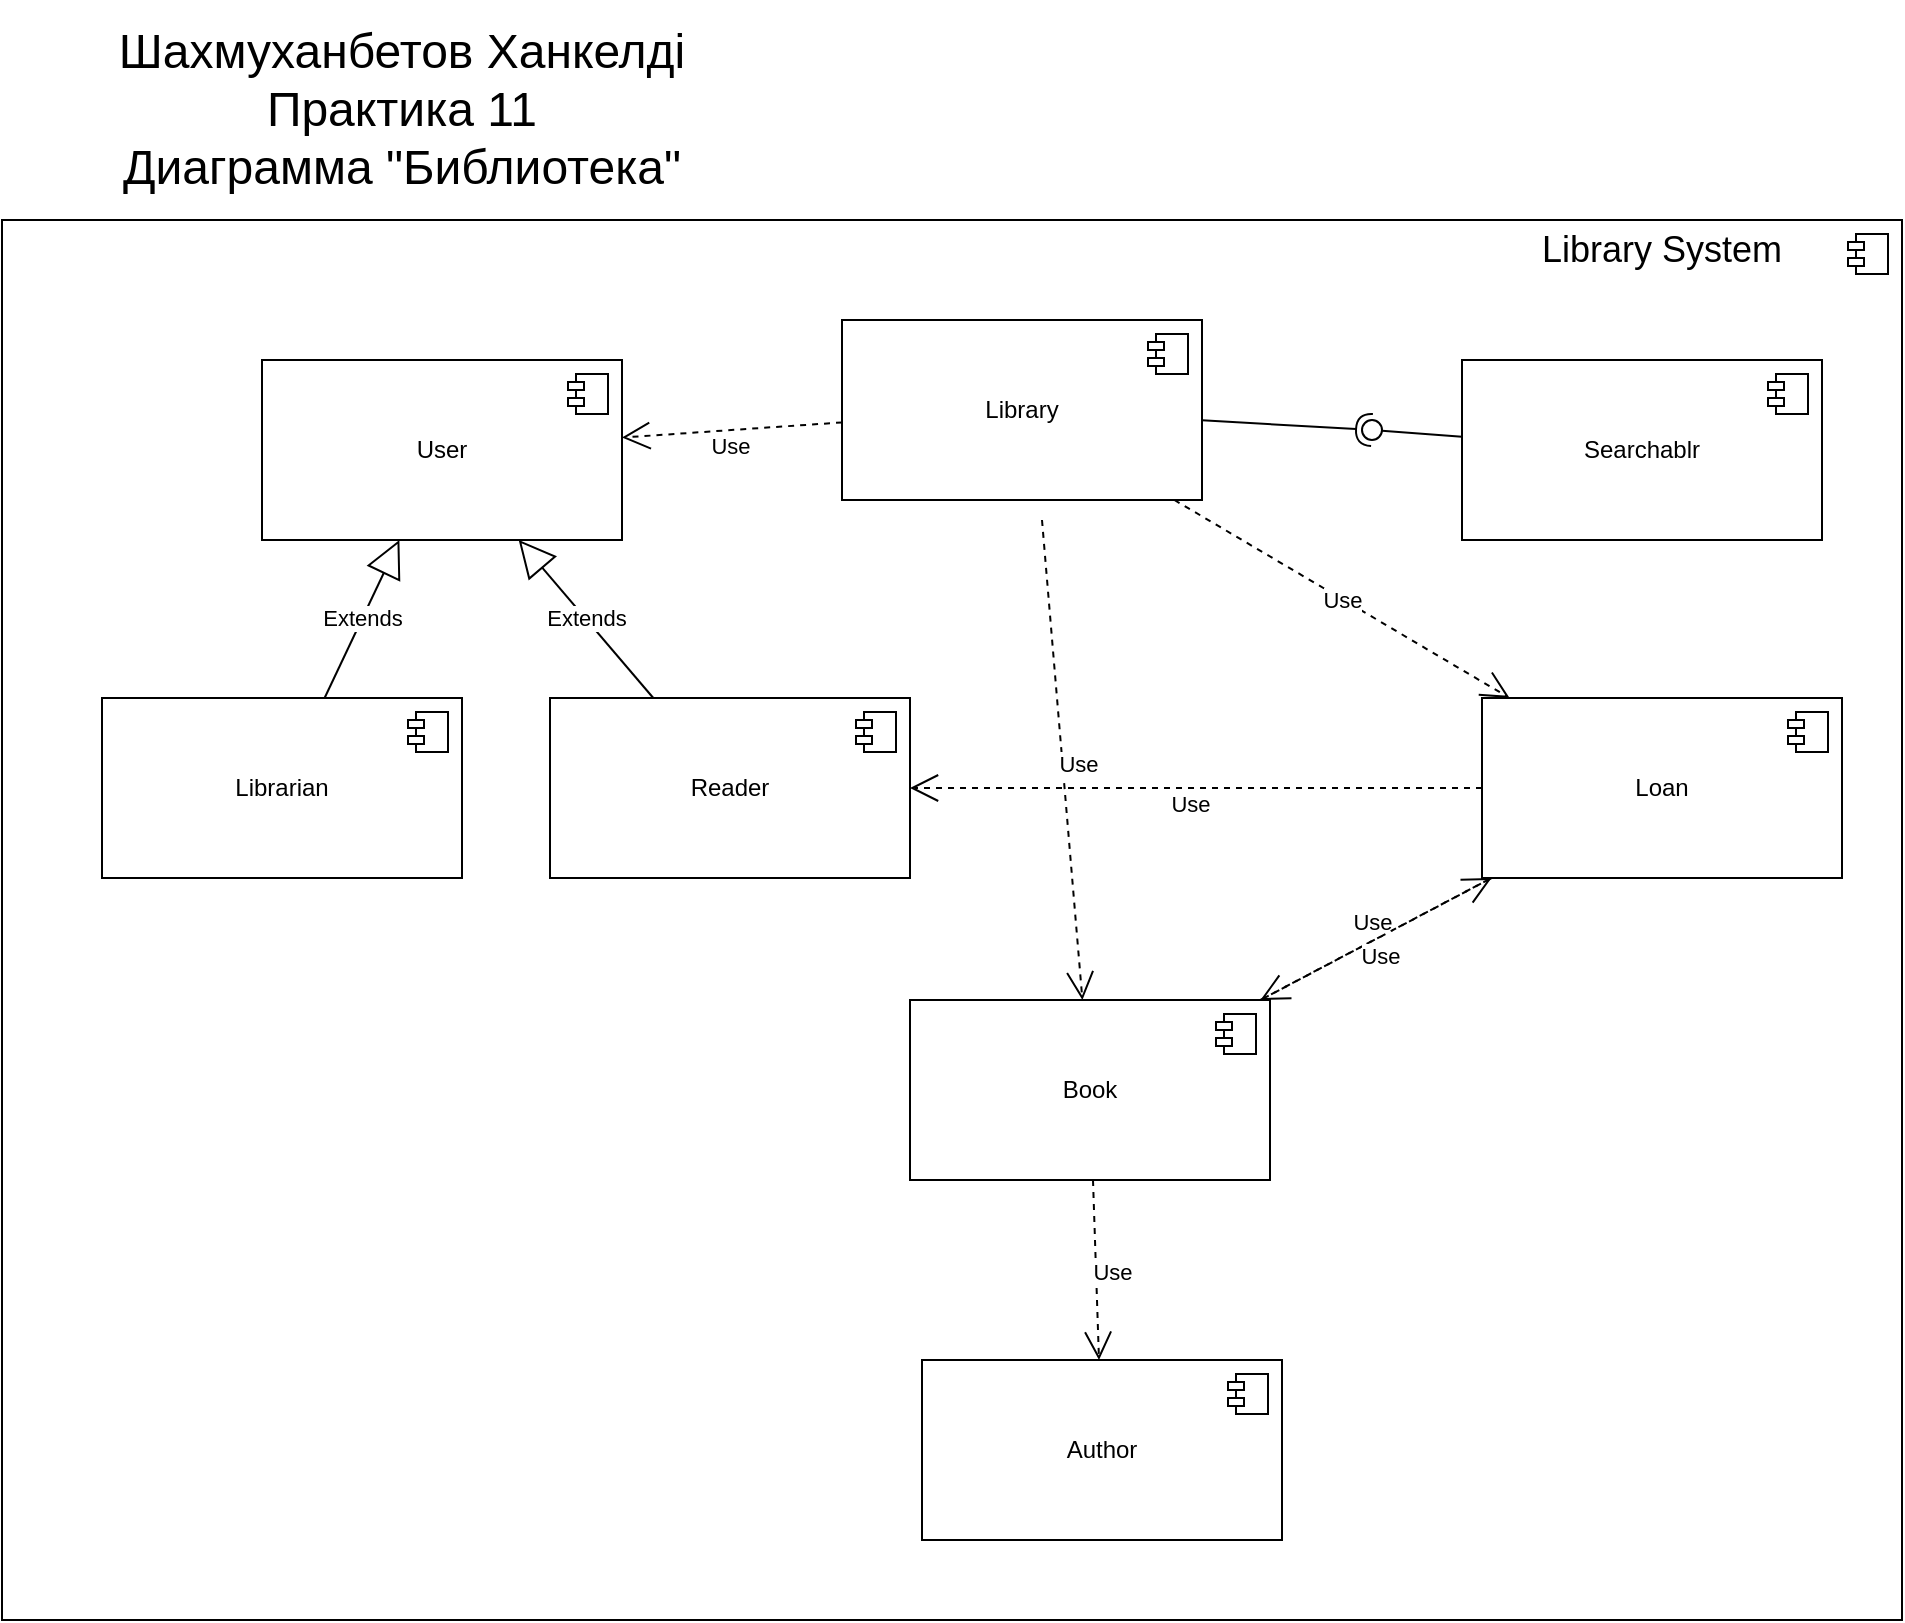 <mxfile version="24.7.17">
  <diagram id="C5RBs43oDa-KdzZeNtuy" name="Page-1">
    <mxGraphModel dx="3407" dy="1242" grid="1" gridSize="10" guides="1" tooltips="1" connect="1" arrows="1" fold="1" page="1" pageScale="1" pageWidth="827" pageHeight="1169" math="0" shadow="0">
      <root>
        <mxCell id="WIyWlLk6GJQsqaUBKTNV-0" />
        <mxCell id="WIyWlLk6GJQsqaUBKTNV-1" parent="WIyWlLk6GJQsqaUBKTNV-0" />
        <mxCell id="Uue40vRSyYh73GjofIKc-29" value="" style="html=1;dropTarget=0;whiteSpace=wrap;" vertex="1" parent="WIyWlLk6GJQsqaUBKTNV-1">
          <mxGeometry x="-40" y="210" width="950" height="700" as="geometry" />
        </mxCell>
        <mxCell id="Uue40vRSyYh73GjofIKc-30" value="" style="shape=module;jettyWidth=8;jettyHeight=4;" vertex="1" parent="Uue40vRSyYh73GjofIKc-29">
          <mxGeometry x="1" width="20" height="20" relative="1" as="geometry">
            <mxPoint x="-27" y="7" as="offset" />
          </mxGeometry>
        </mxCell>
        <mxCell id="7lpZ8PjZCRHS7VuvmLVK-45" value="&lt;font style=&quot;font-size: 24px;&quot;&gt;Шахмуханбетов Ханкелді&lt;/font&gt;&lt;div&gt;&lt;font style=&quot;font-size: 24px;&quot;&gt;Практика 11&lt;/font&gt;&lt;/div&gt;&lt;div&gt;&lt;font style=&quot;font-size: 24px;&quot;&gt;Диаграмма &quot;Библиотека&quot;&lt;/font&gt;&lt;/div&gt;" style="text;html=1;align=center;verticalAlign=middle;whiteSpace=wrap;rounded=0;" parent="WIyWlLk6GJQsqaUBKTNV-1" vertex="1">
          <mxGeometry y="100" width="320" height="110" as="geometry" />
        </mxCell>
        <mxCell id="Uue40vRSyYh73GjofIKc-0" value="Library" style="html=1;dropTarget=0;whiteSpace=wrap;" vertex="1" parent="WIyWlLk6GJQsqaUBKTNV-1">
          <mxGeometry x="380" y="260" width="180" height="90" as="geometry" />
        </mxCell>
        <mxCell id="Uue40vRSyYh73GjofIKc-1" value="" style="shape=module;jettyWidth=8;jettyHeight=4;" vertex="1" parent="Uue40vRSyYh73GjofIKc-0">
          <mxGeometry x="1" width="20" height="20" relative="1" as="geometry">
            <mxPoint x="-27" y="7" as="offset" />
          </mxGeometry>
        </mxCell>
        <mxCell id="Uue40vRSyYh73GjofIKc-2" value="Loan" style="html=1;dropTarget=0;whiteSpace=wrap;" vertex="1" parent="WIyWlLk6GJQsqaUBKTNV-1">
          <mxGeometry x="700" y="449" width="180" height="90" as="geometry" />
        </mxCell>
        <mxCell id="Uue40vRSyYh73GjofIKc-3" value="" style="shape=module;jettyWidth=8;jettyHeight=4;" vertex="1" parent="Uue40vRSyYh73GjofIKc-2">
          <mxGeometry x="1" width="20" height="20" relative="1" as="geometry">
            <mxPoint x="-27" y="7" as="offset" />
          </mxGeometry>
        </mxCell>
        <mxCell id="Uue40vRSyYh73GjofIKc-4" value="User" style="html=1;dropTarget=0;whiteSpace=wrap;" vertex="1" parent="WIyWlLk6GJQsqaUBKTNV-1">
          <mxGeometry x="90" y="280" width="180" height="90" as="geometry" />
        </mxCell>
        <mxCell id="Uue40vRSyYh73GjofIKc-5" value="" style="shape=module;jettyWidth=8;jettyHeight=4;" vertex="1" parent="Uue40vRSyYh73GjofIKc-4">
          <mxGeometry x="1" width="20" height="20" relative="1" as="geometry">
            <mxPoint x="-27" y="7" as="offset" />
          </mxGeometry>
        </mxCell>
        <mxCell id="Uue40vRSyYh73GjofIKc-6" value="Searchablr" style="html=1;dropTarget=0;whiteSpace=wrap;" vertex="1" parent="WIyWlLk6GJQsqaUBKTNV-1">
          <mxGeometry x="690" y="280" width="180" height="90" as="geometry" />
        </mxCell>
        <mxCell id="Uue40vRSyYh73GjofIKc-7" value="" style="shape=module;jettyWidth=8;jettyHeight=4;" vertex="1" parent="Uue40vRSyYh73GjofIKc-6">
          <mxGeometry x="1" width="20" height="20" relative="1" as="geometry">
            <mxPoint x="-27" y="7" as="offset" />
          </mxGeometry>
        </mxCell>
        <mxCell id="Uue40vRSyYh73GjofIKc-8" value="Reader" style="html=1;dropTarget=0;whiteSpace=wrap;" vertex="1" parent="WIyWlLk6GJQsqaUBKTNV-1">
          <mxGeometry x="234" y="449" width="180" height="90" as="geometry" />
        </mxCell>
        <mxCell id="Uue40vRSyYh73GjofIKc-9" value="" style="shape=module;jettyWidth=8;jettyHeight=4;" vertex="1" parent="Uue40vRSyYh73GjofIKc-8">
          <mxGeometry x="1" width="20" height="20" relative="1" as="geometry">
            <mxPoint x="-27" y="7" as="offset" />
          </mxGeometry>
        </mxCell>
        <mxCell id="Uue40vRSyYh73GjofIKc-10" value="Book" style="html=1;dropTarget=0;whiteSpace=wrap;" vertex="1" parent="WIyWlLk6GJQsqaUBKTNV-1">
          <mxGeometry x="414" y="600" width="180" height="90" as="geometry" />
        </mxCell>
        <mxCell id="Uue40vRSyYh73GjofIKc-11" value="" style="shape=module;jettyWidth=8;jettyHeight=4;" vertex="1" parent="Uue40vRSyYh73GjofIKc-10">
          <mxGeometry x="1" width="20" height="20" relative="1" as="geometry">
            <mxPoint x="-27" y="7" as="offset" />
          </mxGeometry>
        </mxCell>
        <mxCell id="Uue40vRSyYh73GjofIKc-12" value="Librarian" style="html=1;dropTarget=0;whiteSpace=wrap;" vertex="1" parent="WIyWlLk6GJQsqaUBKTNV-1">
          <mxGeometry x="10" y="449" width="180" height="90" as="geometry" />
        </mxCell>
        <mxCell id="Uue40vRSyYh73GjofIKc-13" value="" style="shape=module;jettyWidth=8;jettyHeight=4;" vertex="1" parent="Uue40vRSyYh73GjofIKc-12">
          <mxGeometry x="1" width="20" height="20" relative="1" as="geometry">
            <mxPoint x="-27" y="7" as="offset" />
          </mxGeometry>
        </mxCell>
        <mxCell id="Uue40vRSyYh73GjofIKc-14" value="Author" style="html=1;dropTarget=0;whiteSpace=wrap;" vertex="1" parent="WIyWlLk6GJQsqaUBKTNV-1">
          <mxGeometry x="420" y="780" width="180" height="90" as="geometry" />
        </mxCell>
        <mxCell id="Uue40vRSyYh73GjofIKc-15" value="" style="shape=module;jettyWidth=8;jettyHeight=4;" vertex="1" parent="Uue40vRSyYh73GjofIKc-14">
          <mxGeometry x="1" width="20" height="20" relative="1" as="geometry">
            <mxPoint x="-27" y="7" as="offset" />
          </mxGeometry>
        </mxCell>
        <mxCell id="Uue40vRSyYh73GjofIKc-16" value="" style="rounded=0;orthogonalLoop=1;jettySize=auto;html=1;endArrow=halfCircle;endFill=0;endSize=6;strokeWidth=1;sketch=0;" edge="1" target="Uue40vRSyYh73GjofIKc-18" parent="WIyWlLk6GJQsqaUBKTNV-1" source="Uue40vRSyYh73GjofIKc-0">
          <mxGeometry relative="1" as="geometry">
            <mxPoint x="580" y="365" as="sourcePoint" />
          </mxGeometry>
        </mxCell>
        <mxCell id="Uue40vRSyYh73GjofIKc-17" value="" style="rounded=0;orthogonalLoop=1;jettySize=auto;html=1;endArrow=oval;endFill=0;sketch=0;sourcePerimeterSpacing=0;targetPerimeterSpacing=0;endSize=10;" edge="1" target="Uue40vRSyYh73GjofIKc-18" parent="WIyWlLk6GJQsqaUBKTNV-1" source="Uue40vRSyYh73GjofIKc-6">
          <mxGeometry relative="1" as="geometry">
            <mxPoint x="540" y="365" as="sourcePoint" />
          </mxGeometry>
        </mxCell>
        <mxCell id="Uue40vRSyYh73GjofIKc-18" value="" style="ellipse;whiteSpace=wrap;html=1;align=center;aspect=fixed;fillColor=none;strokeColor=none;resizable=0;perimeter=centerPerimeter;rotatable=0;allowArrows=0;points=[];outlineConnect=1;" vertex="1" parent="WIyWlLk6GJQsqaUBKTNV-1">
          <mxGeometry x="640" y="310" width="10" height="10" as="geometry" />
        </mxCell>
        <mxCell id="Uue40vRSyYh73GjofIKc-19" value="Use" style="endArrow=open;endSize=12;dashed=1;html=1;rounded=0;" edge="1" parent="WIyWlLk6GJQsqaUBKTNV-1" source="Uue40vRSyYh73GjofIKc-0" target="Uue40vRSyYh73GjofIKc-2">
          <mxGeometry width="160" relative="1" as="geometry">
            <mxPoint x="220" y="390" as="sourcePoint" />
            <mxPoint x="380" y="390" as="targetPoint" />
          </mxGeometry>
        </mxCell>
        <mxCell id="Uue40vRSyYh73GjofIKc-20" value="Use" style="endArrow=open;endSize=12;dashed=1;html=1;rounded=0;" edge="1" parent="WIyWlLk6GJQsqaUBKTNV-1" source="Uue40vRSyYh73GjofIKc-0" target="Uue40vRSyYh73GjofIKc-4">
          <mxGeometry x="0.035" y="8" width="160" relative="1" as="geometry">
            <mxPoint x="430" y="370" as="sourcePoint" />
            <mxPoint x="320" y="440" as="targetPoint" />
            <mxPoint as="offset" />
          </mxGeometry>
        </mxCell>
        <mxCell id="Uue40vRSyYh73GjofIKc-21" value="Use" style="endArrow=open;endSize=12;dashed=1;html=1;rounded=0;" edge="1" parent="WIyWlLk6GJQsqaUBKTNV-1" target="Uue40vRSyYh73GjofIKc-10">
          <mxGeometry x="0.024" y="8" width="160" relative="1" as="geometry">
            <mxPoint x="480" y="360" as="sourcePoint" />
            <mxPoint x="504" y="460" as="targetPoint" />
            <mxPoint as="offset" />
          </mxGeometry>
        </mxCell>
        <mxCell id="Uue40vRSyYh73GjofIKc-22" value="Use" style="endArrow=open;endSize=12;dashed=1;html=1;rounded=0;" edge="1" parent="WIyWlLk6GJQsqaUBKTNV-1" source="Uue40vRSyYh73GjofIKc-10" target="Uue40vRSyYh73GjofIKc-14">
          <mxGeometry x="0.035" y="8" width="160" relative="1" as="geometry">
            <mxPoint x="693" y="550" as="sourcePoint" />
            <mxPoint x="687" y="650" as="targetPoint" />
            <mxPoint as="offset" />
          </mxGeometry>
        </mxCell>
        <mxCell id="Uue40vRSyYh73GjofIKc-23" value="Use" style="endArrow=open;endSize=12;dashed=1;html=1;rounded=0;" edge="1" parent="WIyWlLk6GJQsqaUBKTNV-1" source="Uue40vRSyYh73GjofIKc-10" target="Uue40vRSyYh73GjofIKc-2">
          <mxGeometry x="0.035" y="8" width="160" relative="1" as="geometry">
            <mxPoint x="360" y="690" as="sourcePoint" />
            <mxPoint x="494" y="770" as="targetPoint" />
            <mxPoint as="offset" />
          </mxGeometry>
        </mxCell>
        <mxCell id="Uue40vRSyYh73GjofIKc-25" value="Extends" style="endArrow=block;endSize=16;endFill=0;html=1;rounded=0;" edge="1" parent="WIyWlLk6GJQsqaUBKTNV-1" source="Uue40vRSyYh73GjofIKc-12" target="Uue40vRSyYh73GjofIKc-4">
          <mxGeometry x="0.008" width="160" relative="1" as="geometry">
            <mxPoint x="630" y="580" as="sourcePoint" />
            <mxPoint x="790" y="580" as="targetPoint" />
            <mxPoint as="offset" />
          </mxGeometry>
        </mxCell>
        <mxCell id="Uue40vRSyYh73GjofIKc-26" value="Extends" style="endArrow=block;endSize=16;endFill=0;html=1;rounded=0;" edge="1" parent="WIyWlLk6GJQsqaUBKTNV-1" source="Uue40vRSyYh73GjofIKc-8" target="Uue40vRSyYh73GjofIKc-4">
          <mxGeometry width="160" relative="1" as="geometry">
            <mxPoint x="640" y="617" as="sourcePoint" />
            <mxPoint x="160" y="620" as="targetPoint" />
          </mxGeometry>
        </mxCell>
        <mxCell id="Uue40vRSyYh73GjofIKc-27" value="Use" style="endArrow=open;endSize=12;dashed=1;html=1;rounded=0;" edge="1" parent="WIyWlLk6GJQsqaUBKTNV-1" source="Uue40vRSyYh73GjofIKc-2" target="Uue40vRSyYh73GjofIKc-10">
          <mxGeometry x="0.035" y="8" width="160" relative="1" as="geometry">
            <mxPoint x="600" y="627" as="sourcePoint" />
            <mxPoint x="720" y="610" as="targetPoint" />
            <mxPoint as="offset" />
          </mxGeometry>
        </mxCell>
        <mxCell id="Uue40vRSyYh73GjofIKc-28" value="Use" style="endArrow=open;endSize=12;dashed=1;html=1;rounded=0;" edge="1" parent="WIyWlLk6GJQsqaUBKTNV-1" source="Uue40vRSyYh73GjofIKc-2" target="Uue40vRSyYh73GjofIKc-8">
          <mxGeometry x="0.024" y="8" width="160" relative="1" as="geometry">
            <mxPoint x="490" y="370" as="sourcePoint" />
            <mxPoint x="497" y="500" as="targetPoint" />
            <mxPoint as="offset" />
          </mxGeometry>
        </mxCell>
        <mxCell id="Uue40vRSyYh73GjofIKc-31" value="&lt;font style=&quot;font-size: 18px;&quot;&gt;Library System&lt;/font&gt;" style="text;html=1;align=center;verticalAlign=middle;whiteSpace=wrap;rounded=0;" vertex="1" parent="WIyWlLk6GJQsqaUBKTNV-1">
          <mxGeometry x="715" y="210" width="150" height="30" as="geometry" />
        </mxCell>
      </root>
    </mxGraphModel>
  </diagram>
</mxfile>
